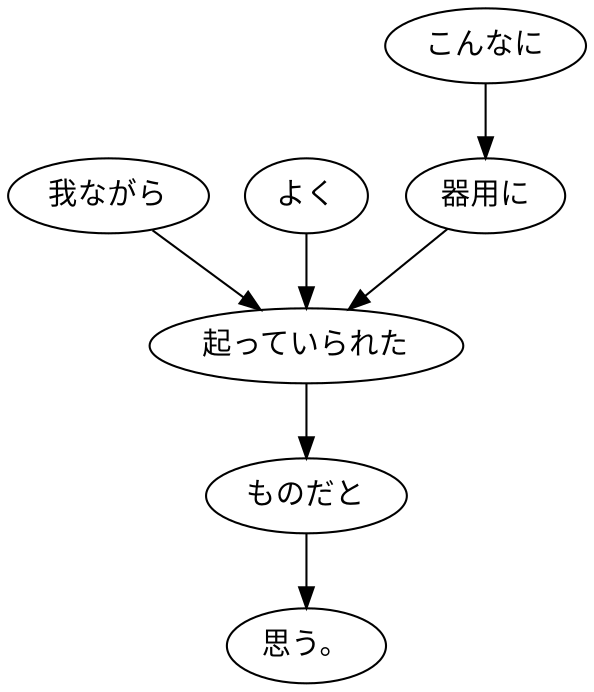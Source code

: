 digraph graph620 {
	node0 [label="我ながら"];
	node1 [label="よく"];
	node2 [label="こんなに"];
	node3 [label="器用に"];
	node4 [label="起っていられた"];
	node5 [label="ものだと"];
	node6 [label="思う。"];
	node0 -> node4;
	node1 -> node4;
	node2 -> node3;
	node3 -> node4;
	node4 -> node5;
	node5 -> node6;
}
